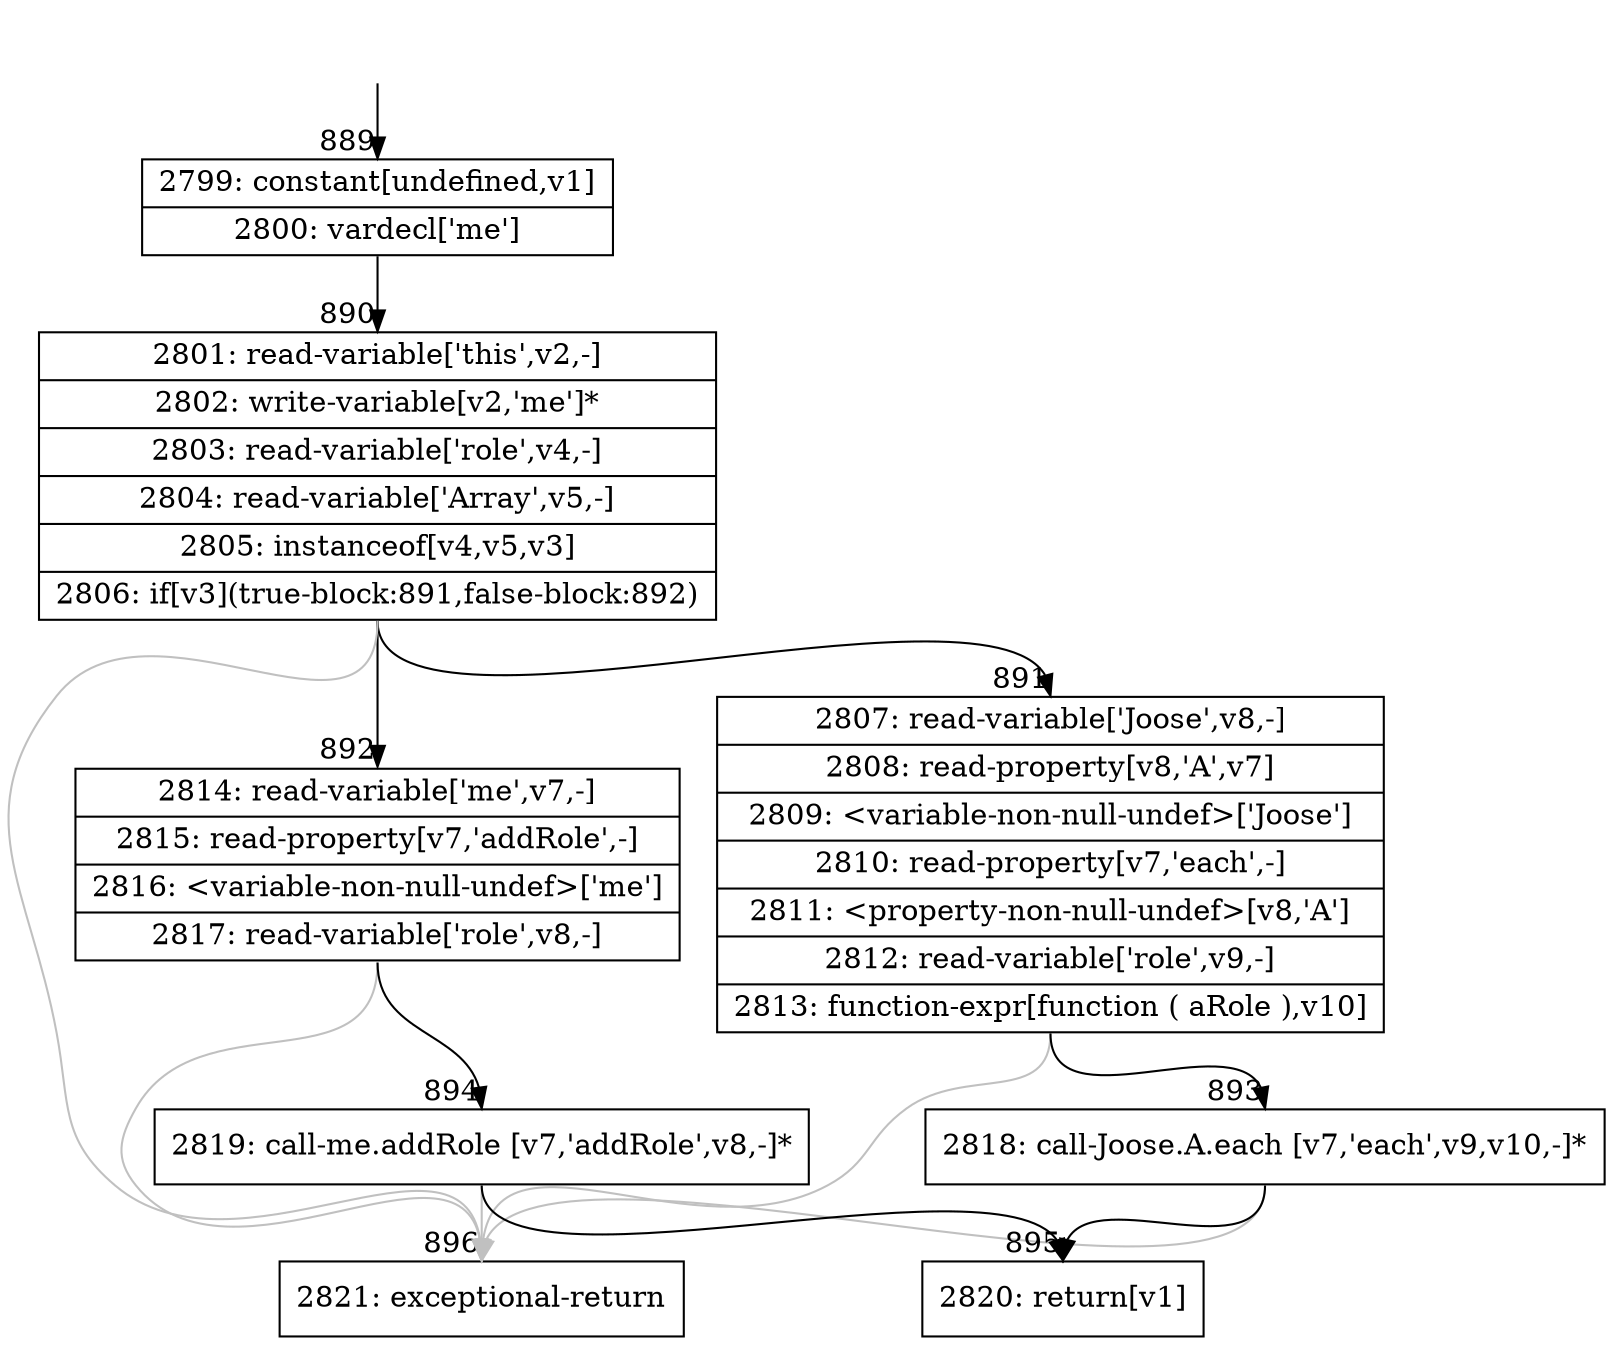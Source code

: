 digraph {
rankdir="TD"
BB_entry99[shape=none,label=""];
BB_entry99 -> BB889 [tailport=s, headport=n, headlabel="    889"]
BB889 [shape=record label="{2799: constant[undefined,v1]|2800: vardecl['me']}" ] 
BB889 -> BB890 [tailport=s, headport=n, headlabel="      890"]
BB890 [shape=record label="{2801: read-variable['this',v2,-]|2802: write-variable[v2,'me']*|2803: read-variable['role',v4,-]|2804: read-variable['Array',v5,-]|2805: instanceof[v4,v5,v3]|2806: if[v3](true-block:891,false-block:892)}" ] 
BB890 -> BB891 [tailport=s, headport=n, headlabel="      891"]
BB890 -> BB892 [tailport=s, headport=n, headlabel="      892"]
BB890 -> BB896 [tailport=s, headport=n, color=gray, headlabel="      896"]
BB891 [shape=record label="{2807: read-variable['Joose',v8,-]|2808: read-property[v8,'A',v7]|2809: \<variable-non-null-undef\>['Joose']|2810: read-property[v7,'each',-]|2811: \<property-non-null-undef\>[v8,'A']|2812: read-variable['role',v9,-]|2813: function-expr[function ( aRole ),v10]}" ] 
BB891 -> BB893 [tailport=s, headport=n, headlabel="      893"]
BB891 -> BB896 [tailport=s, headport=n, color=gray]
BB892 [shape=record label="{2814: read-variable['me',v7,-]|2815: read-property[v7,'addRole',-]|2816: \<variable-non-null-undef\>['me']|2817: read-variable['role',v8,-]}" ] 
BB892 -> BB894 [tailport=s, headport=n, headlabel="      894"]
BB892 -> BB896 [tailport=s, headport=n, color=gray]
BB893 [shape=record label="{2818: call-Joose.A.each [v7,'each',v9,v10,-]*}" ] 
BB893 -> BB895 [tailport=s, headport=n, headlabel="      895"]
BB893 -> BB896 [tailport=s, headport=n, color=gray]
BB894 [shape=record label="{2819: call-me.addRole [v7,'addRole',v8,-]*}" ] 
BB894 -> BB895 [tailport=s, headport=n]
BB894 -> BB896 [tailport=s, headport=n, color=gray]
BB895 [shape=record label="{2820: return[v1]}" ] 
BB896 [shape=record label="{2821: exceptional-return}" ] 
//#$~ 981
}
